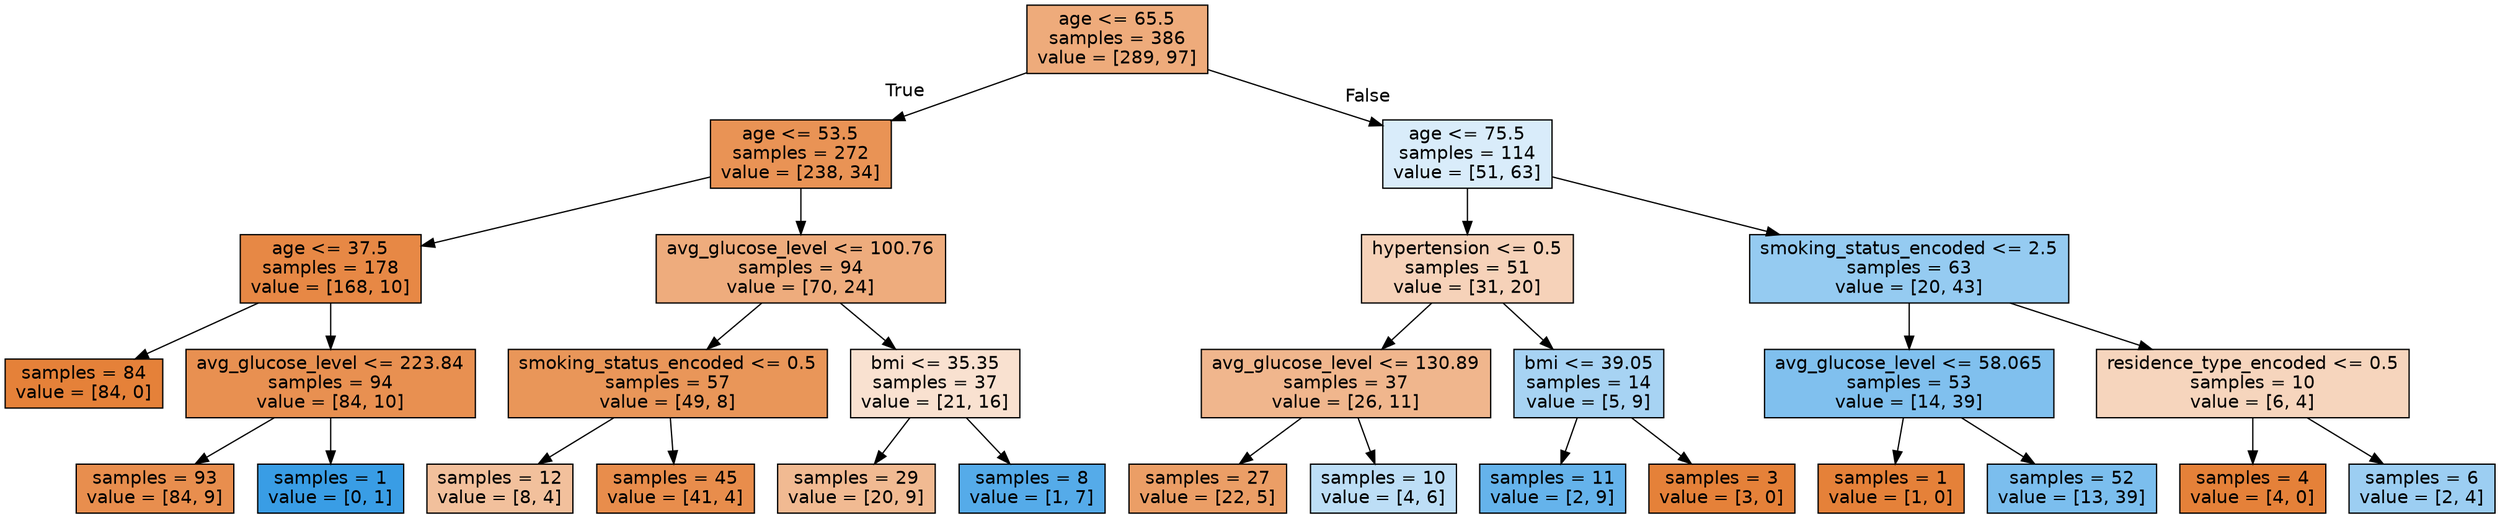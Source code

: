 digraph Tree {
node [shape=box, style="filled", color="black", fontname="helvetica"] ;
edge [fontname="helvetica"] ;
0 [label="age <= 65.5\nsamples = 386\nvalue = [289, 97]", fillcolor="#eeab7b"] ;
1 [label="age <= 53.5\nsamples = 272\nvalue = [238, 34]", fillcolor="#e99355"] ;
0 -> 1 [labeldistance=2.5, labelangle=45, headlabel="True"] ;
2 [label="age <= 37.5\nsamples = 178\nvalue = [168, 10]", fillcolor="#e78845"] ;
1 -> 2 ;
3 [label="samples = 84\nvalue = [84, 0]", fillcolor="#e58139"] ;
2 -> 3 ;
4 [label="avg_glucose_level <= 223.84\nsamples = 94\nvalue = [84, 10]", fillcolor="#e89051"] ;
2 -> 4 ;
5 [label="samples = 93\nvalue = [84, 9]", fillcolor="#e88e4e"] ;
4 -> 5 ;
6 [label="samples = 1\nvalue = [0, 1]", fillcolor="#399de5"] ;
4 -> 6 ;
7 [label="avg_glucose_level <= 100.76\nsamples = 94\nvalue = [70, 24]", fillcolor="#eeac7d"] ;
1 -> 7 ;
8 [label="smoking_status_encoded <= 0.5\nsamples = 57\nvalue = [49, 8]", fillcolor="#e99659"] ;
7 -> 8 ;
9 [label="samples = 12\nvalue = [8, 4]", fillcolor="#f2c09c"] ;
8 -> 9 ;
10 [label="samples = 45\nvalue = [41, 4]", fillcolor="#e88d4c"] ;
8 -> 10 ;
11 [label="bmi <= 35.35\nsamples = 37\nvalue = [21, 16]", fillcolor="#f9e1d0"] ;
7 -> 11 ;
12 [label="samples = 29\nvalue = [20, 9]", fillcolor="#f1ba92"] ;
11 -> 12 ;
13 [label="samples = 8\nvalue = [1, 7]", fillcolor="#55abe9"] ;
11 -> 13 ;
14 [label="age <= 75.5\nsamples = 114\nvalue = [51, 63]", fillcolor="#d9ecfa"] ;
0 -> 14 [labeldistance=2.5, labelangle=-45, headlabel="False"] ;
15 [label="hypertension <= 0.5\nsamples = 51\nvalue = [31, 20]", fillcolor="#f6d2b9"] ;
14 -> 15 ;
16 [label="avg_glucose_level <= 130.89\nsamples = 37\nvalue = [26, 11]", fillcolor="#f0b68d"] ;
15 -> 16 ;
17 [label="samples = 27\nvalue = [22, 5]", fillcolor="#eb9e66"] ;
16 -> 17 ;
18 [label="samples = 10\nvalue = [4, 6]", fillcolor="#bddef6"] ;
16 -> 18 ;
19 [label="bmi <= 39.05\nsamples = 14\nvalue = [5, 9]", fillcolor="#a7d3f3"] ;
15 -> 19 ;
20 [label="samples = 11\nvalue = [2, 9]", fillcolor="#65b3eb"] ;
19 -> 20 ;
21 [label="samples = 3\nvalue = [3, 0]", fillcolor="#e58139"] ;
19 -> 21 ;
22 [label="smoking_status_encoded <= 2.5\nsamples = 63\nvalue = [20, 43]", fillcolor="#95cbf1"] ;
14 -> 22 ;
23 [label="avg_glucose_level <= 58.065\nsamples = 53\nvalue = [14, 39]", fillcolor="#80c0ee"] ;
22 -> 23 ;
24 [label="samples = 1\nvalue = [1, 0]", fillcolor="#e58139"] ;
23 -> 24 ;
25 [label="samples = 52\nvalue = [13, 39]", fillcolor="#7bbeee"] ;
23 -> 25 ;
26 [label="residence_type_encoded <= 0.5\nsamples = 10\nvalue = [6, 4]", fillcolor="#f6d5bd"] ;
22 -> 26 ;
27 [label="samples = 4\nvalue = [4, 0]", fillcolor="#e58139"] ;
26 -> 27 ;
28 [label="samples = 6\nvalue = [2, 4]", fillcolor="#9ccef2"] ;
26 -> 28 ;
}